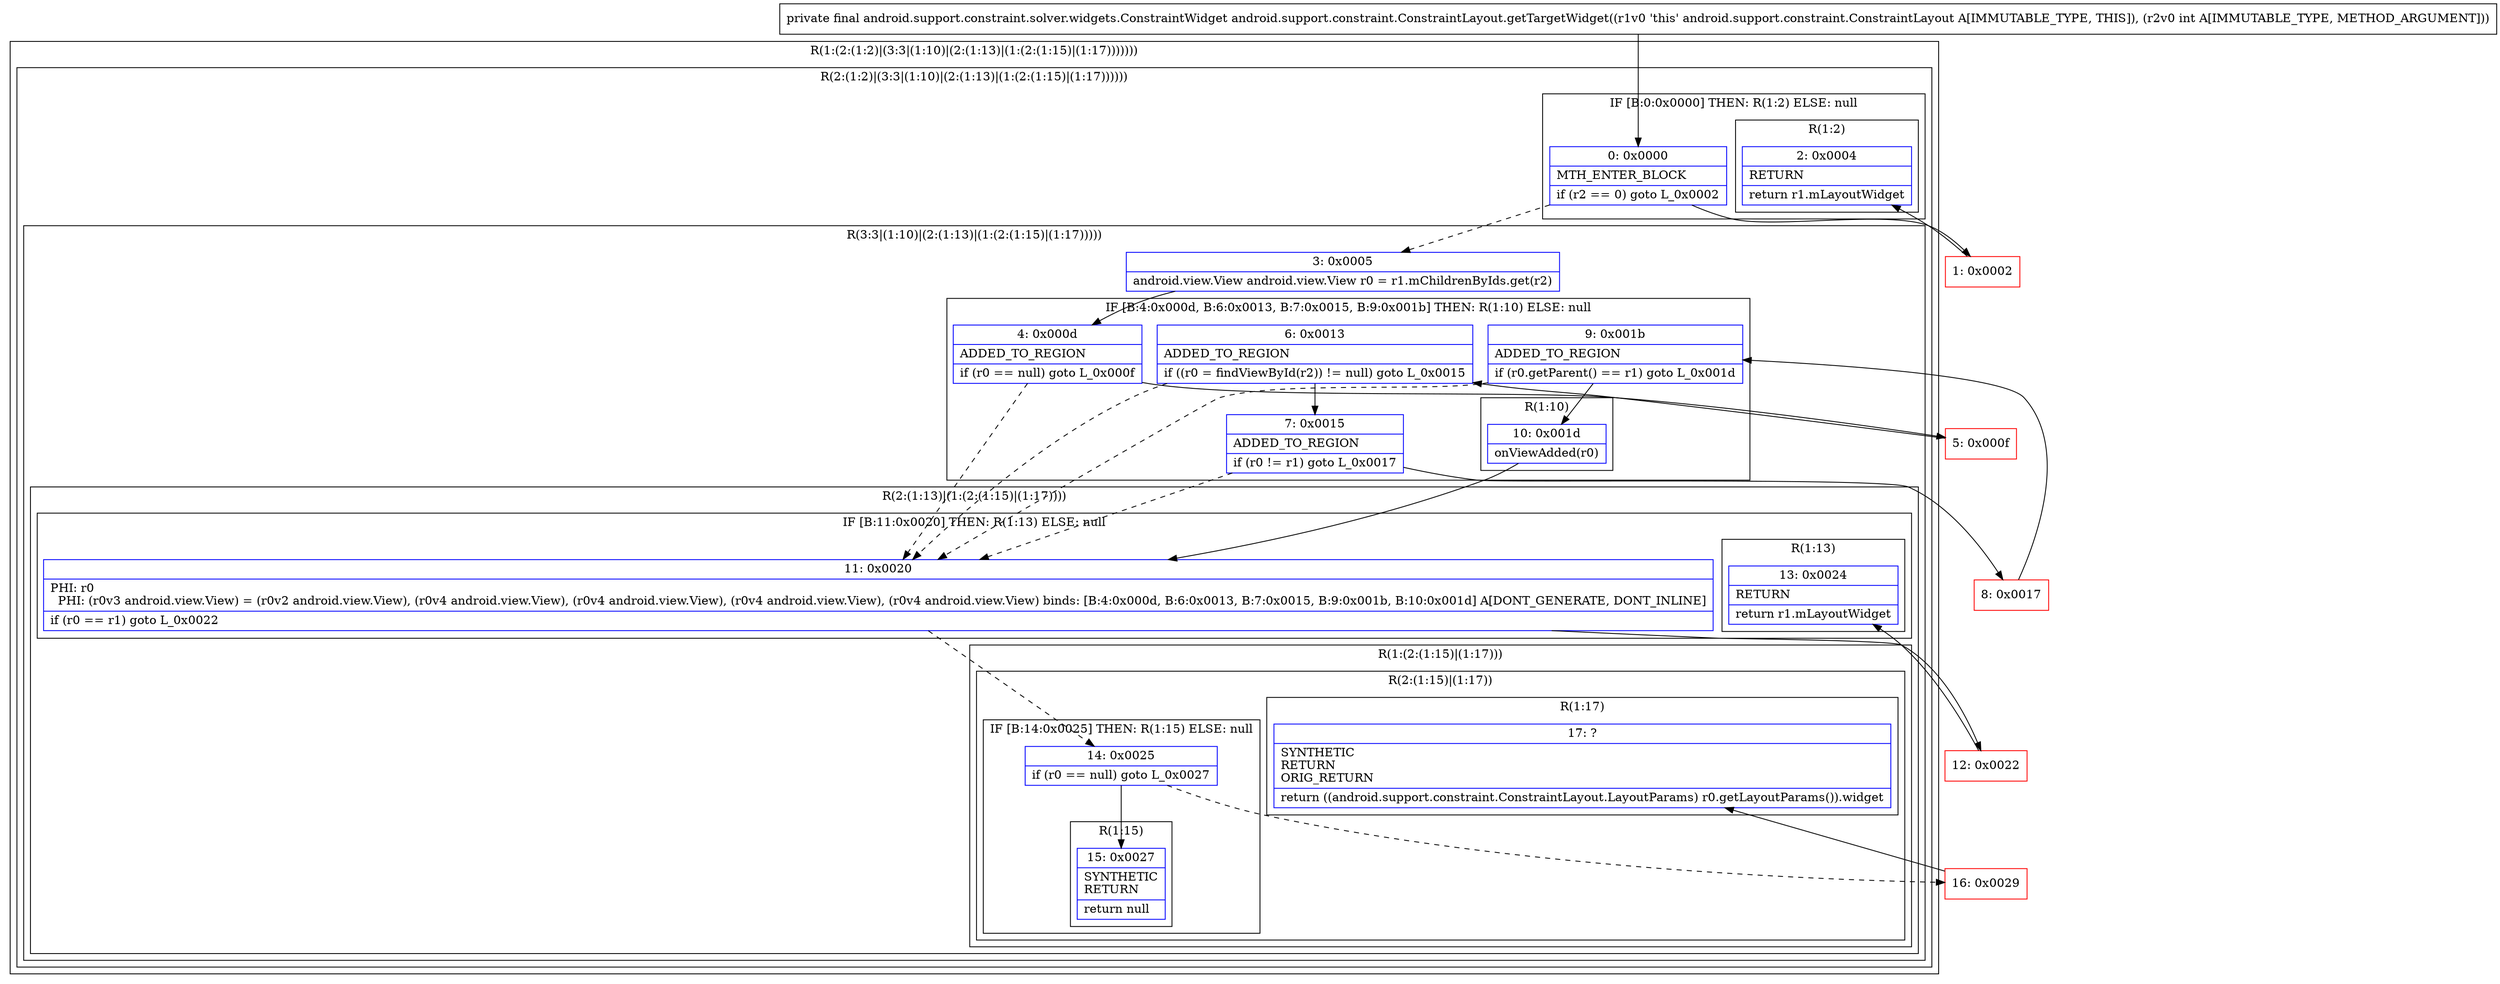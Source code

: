 digraph "CFG forandroid.support.constraint.ConstraintLayout.getTargetWidget(I)Landroid\/support\/constraint\/solver\/widgets\/ConstraintWidget;" {
subgraph cluster_Region_1277803600 {
label = "R(1:(2:(1:2)|(3:3|(1:10)|(2:(1:13)|(1:(2:(1:15)|(1:17)))))))";
node [shape=record,color=blue];
subgraph cluster_Region_1030446096 {
label = "R(2:(1:2)|(3:3|(1:10)|(2:(1:13)|(1:(2:(1:15)|(1:17))))))";
node [shape=record,color=blue];
subgraph cluster_IfRegion_65909705 {
label = "IF [B:0:0x0000] THEN: R(1:2) ELSE: null";
node [shape=record,color=blue];
Node_0 [shape=record,label="{0\:\ 0x0000|MTH_ENTER_BLOCK\l|if (r2 == 0) goto L_0x0002\l}"];
subgraph cluster_Region_1000936746 {
label = "R(1:2)";
node [shape=record,color=blue];
Node_2 [shape=record,label="{2\:\ 0x0004|RETURN\l|return r1.mLayoutWidget\l}"];
}
}
subgraph cluster_Region_318157938 {
label = "R(3:3|(1:10)|(2:(1:13)|(1:(2:(1:15)|(1:17)))))";
node [shape=record,color=blue];
Node_3 [shape=record,label="{3\:\ 0x0005|android.view.View android.view.View r0 = r1.mChildrenByIds.get(r2)\l}"];
subgraph cluster_IfRegion_1784354769 {
label = "IF [B:4:0x000d, B:6:0x0013, B:7:0x0015, B:9:0x001b] THEN: R(1:10) ELSE: null";
node [shape=record,color=blue];
Node_4 [shape=record,label="{4\:\ 0x000d|ADDED_TO_REGION\l|if (r0 == null) goto L_0x000f\l}"];
Node_6 [shape=record,label="{6\:\ 0x0013|ADDED_TO_REGION\l|if ((r0 = findViewById(r2)) != null) goto L_0x0015\l}"];
Node_7 [shape=record,label="{7\:\ 0x0015|ADDED_TO_REGION\l|if (r0 != r1) goto L_0x0017\l}"];
Node_9 [shape=record,label="{9\:\ 0x001b|ADDED_TO_REGION\l|if (r0.getParent() == r1) goto L_0x001d\l}"];
subgraph cluster_Region_1601664424 {
label = "R(1:10)";
node [shape=record,color=blue];
Node_10 [shape=record,label="{10\:\ 0x001d|onViewAdded(r0)\l}"];
}
}
subgraph cluster_Region_979625267 {
label = "R(2:(1:13)|(1:(2:(1:15)|(1:17))))";
node [shape=record,color=blue];
subgraph cluster_IfRegion_1452285073 {
label = "IF [B:11:0x0020] THEN: R(1:13) ELSE: null";
node [shape=record,color=blue];
Node_11 [shape=record,label="{11\:\ 0x0020|PHI: r0 \l  PHI: (r0v3 android.view.View) = (r0v2 android.view.View), (r0v4 android.view.View), (r0v4 android.view.View), (r0v4 android.view.View), (r0v4 android.view.View) binds: [B:4:0x000d, B:6:0x0013, B:7:0x0015, B:9:0x001b, B:10:0x001d] A[DONT_GENERATE, DONT_INLINE]\l|if (r0 == r1) goto L_0x0022\l}"];
subgraph cluster_Region_1569699251 {
label = "R(1:13)";
node [shape=record,color=blue];
Node_13 [shape=record,label="{13\:\ 0x0024|RETURN\l|return r1.mLayoutWidget\l}"];
}
}
subgraph cluster_Region_856831536 {
label = "R(1:(2:(1:15)|(1:17)))";
node [shape=record,color=blue];
subgraph cluster_Region_1080124733 {
label = "R(2:(1:15)|(1:17))";
node [shape=record,color=blue];
subgraph cluster_IfRegion_1255303758 {
label = "IF [B:14:0x0025] THEN: R(1:15) ELSE: null";
node [shape=record,color=blue];
Node_14 [shape=record,label="{14\:\ 0x0025|if (r0 == null) goto L_0x0027\l}"];
subgraph cluster_Region_1695435391 {
label = "R(1:15)";
node [shape=record,color=blue];
Node_15 [shape=record,label="{15\:\ 0x0027|SYNTHETIC\lRETURN\l|return null\l}"];
}
}
subgraph cluster_Region_1830814274 {
label = "R(1:17)";
node [shape=record,color=blue];
Node_17 [shape=record,label="{17\:\ ?|SYNTHETIC\lRETURN\lORIG_RETURN\l|return ((android.support.constraint.ConstraintLayout.LayoutParams) r0.getLayoutParams()).widget\l}"];
}
}
}
}
}
}
}
Node_1 [shape=record,color=red,label="{1\:\ 0x0002}"];
Node_5 [shape=record,color=red,label="{5\:\ 0x000f}"];
Node_8 [shape=record,color=red,label="{8\:\ 0x0017}"];
Node_12 [shape=record,color=red,label="{12\:\ 0x0022}"];
Node_16 [shape=record,color=red,label="{16\:\ 0x0029}"];
MethodNode[shape=record,label="{private final android.support.constraint.solver.widgets.ConstraintWidget android.support.constraint.ConstraintLayout.getTargetWidget((r1v0 'this' android.support.constraint.ConstraintLayout A[IMMUTABLE_TYPE, THIS]), (r2v0 int A[IMMUTABLE_TYPE, METHOD_ARGUMENT])) }"];
MethodNode -> Node_0;
Node_0 -> Node_1;
Node_0 -> Node_3[style=dashed];
Node_3 -> Node_4;
Node_4 -> Node_5;
Node_4 -> Node_11[style=dashed];
Node_6 -> Node_7;
Node_6 -> Node_11[style=dashed];
Node_7 -> Node_8;
Node_7 -> Node_11[style=dashed];
Node_9 -> Node_10;
Node_9 -> Node_11[style=dashed];
Node_10 -> Node_11;
Node_11 -> Node_12;
Node_11 -> Node_14[style=dashed];
Node_14 -> Node_15;
Node_14 -> Node_16[style=dashed];
Node_1 -> Node_2;
Node_5 -> Node_6;
Node_8 -> Node_9;
Node_12 -> Node_13;
Node_16 -> Node_17;
}

